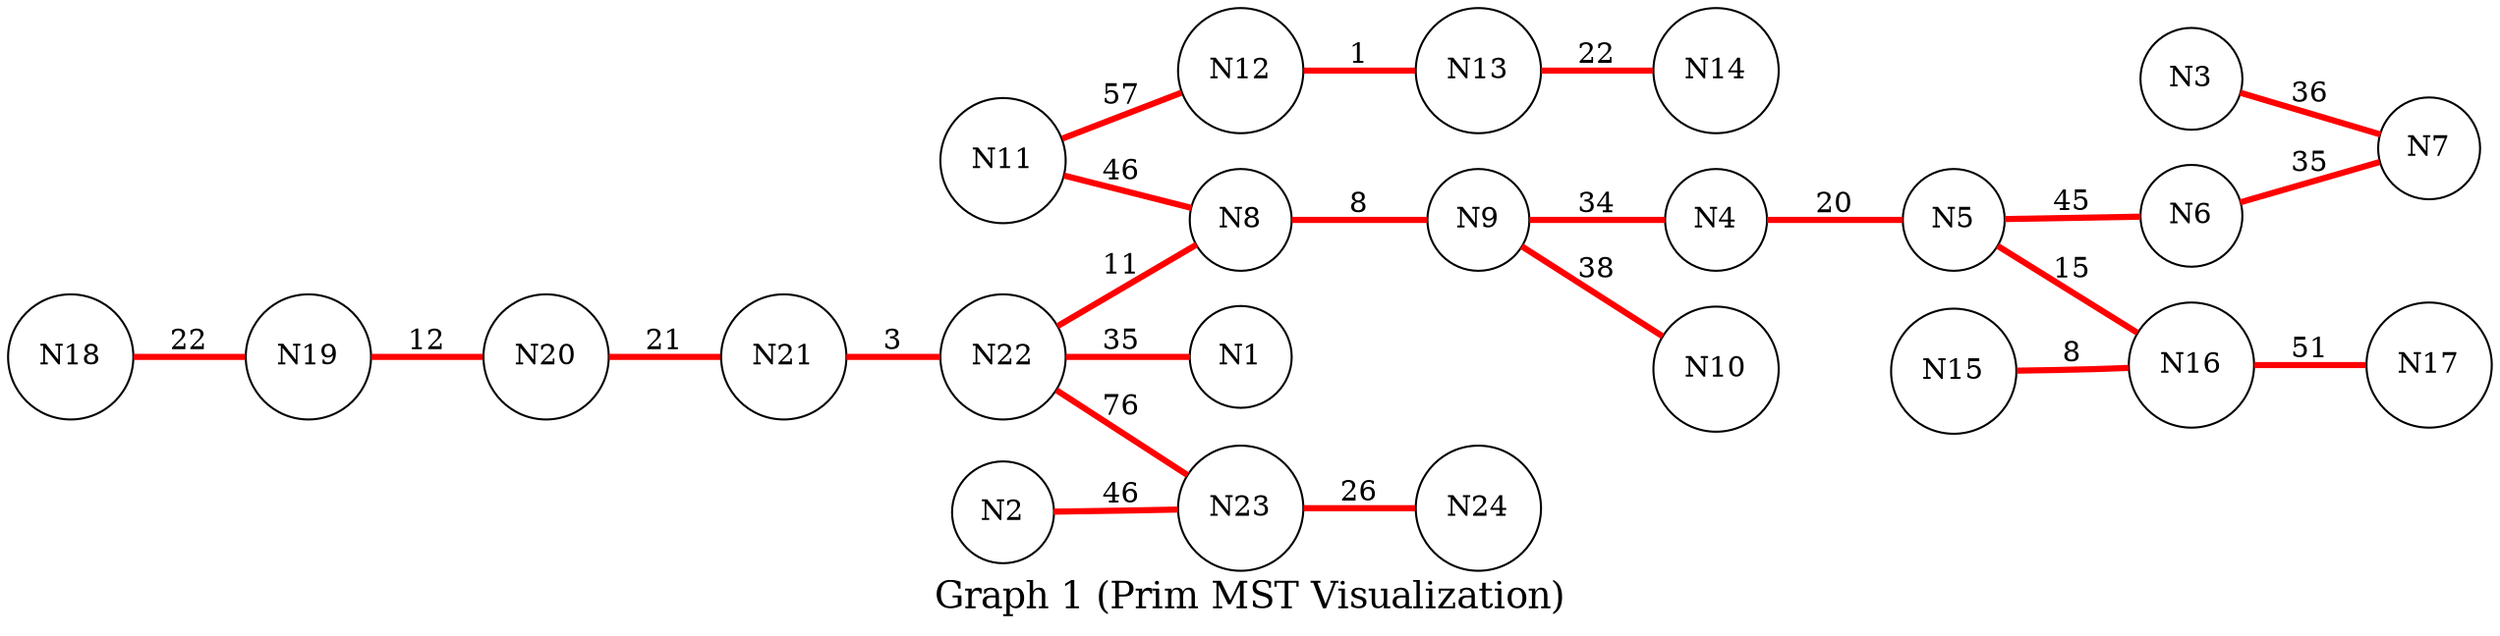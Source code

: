 graph G1 {
  label="Graph 1 (Prim MST Visualization)";
  fontsize=18;
  rankdir=LR;
  node [shape=circle];
  N22 -- N1 [label="35", color="red", penwidth=3.0];
  N21 -- N22 [label="3", color="red", penwidth=3.0];
  N22 -- N8 [label="11", color="red", penwidth=3.0];
  N8 -- N9 [label="8", color="red", penwidth=3.0];
  N20 -- N21 [label="21", color="red", penwidth=3.0];
  N19 -- N20 [label="12", color="red", penwidth=3.0];
  N18 -- N19 [label="22", color="red", penwidth=3.0];
  N9 -- N4 [label="34", color="red", penwidth=3.0];
  N4 -- N5 [label="20", color="red", penwidth=3.0];
  N5 -- N16 [label="15", color="red", penwidth=3.0];
  N15 -- N16 [label="8", color="red", penwidth=3.0];
  N9 -- N10 [label="38", color="red", penwidth=3.0];
  N5 -- N6 [label="45", color="red", penwidth=3.0];
  N6 -- N7 [label="35", color="red", penwidth=3.0];
  N3 -- N7 [label="36", color="red", penwidth=3.0];
  N11 -- N8 [label="46", color="red", penwidth=3.0];
  N16 -- N17 [label="51", color="red", penwidth=3.0];
  N11 -- N12 [label="57", color="red", penwidth=3.0];
  N12 -- N13 [label="1", color="red", penwidth=3.0];
  N13 -- N14 [label="22", color="red", penwidth=3.0];
  N22 -- N23 [label="76", color="red", penwidth=3.0];
  N23 -- N24 [label="26", color="red", penwidth=3.0];
  N2 -- N23 [label="46", color="red", penwidth=3.0];
}
